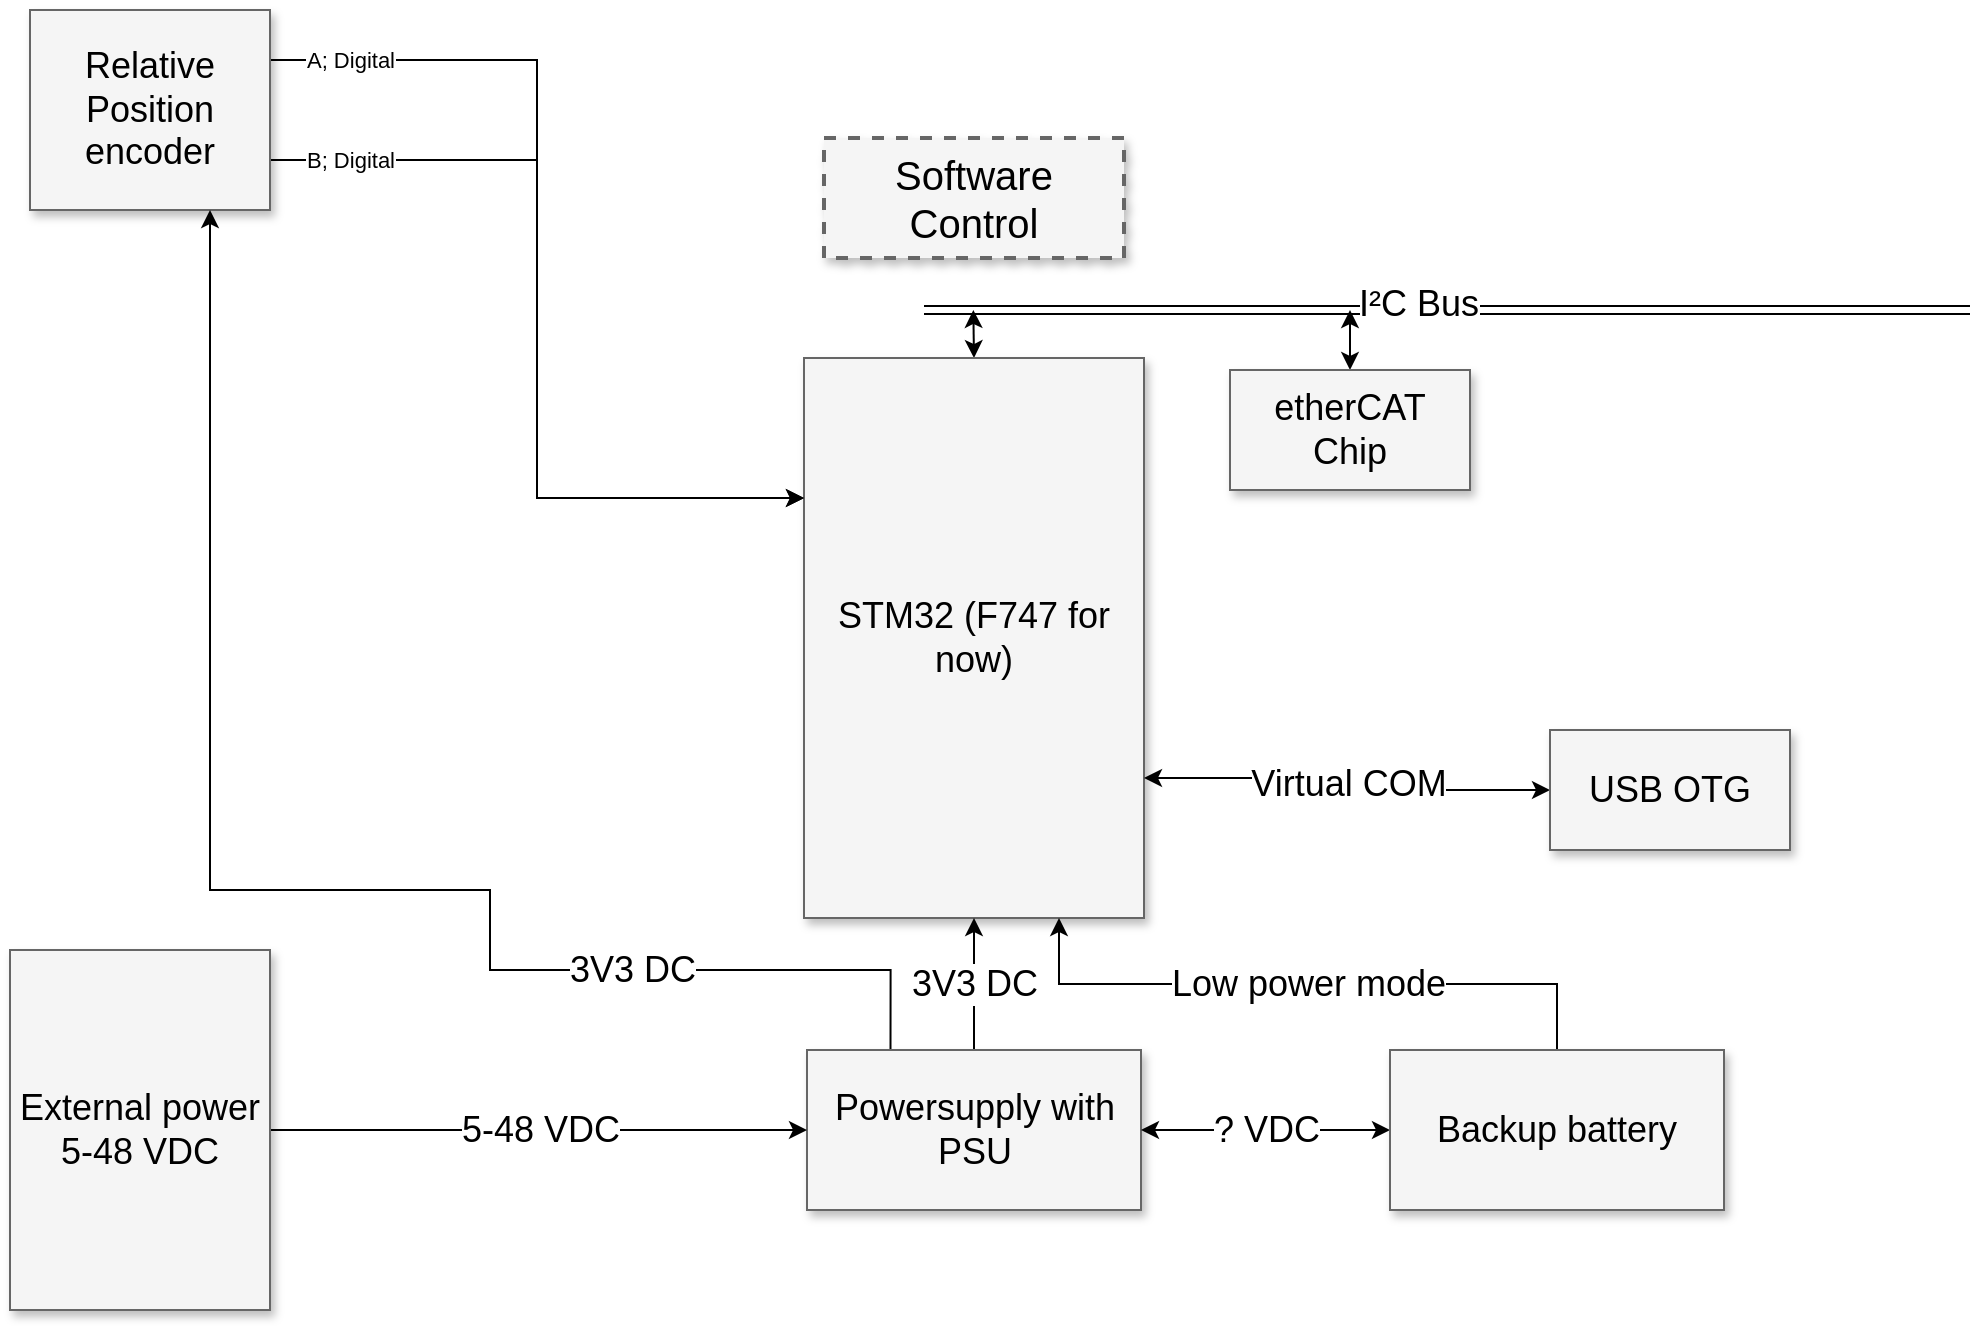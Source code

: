 <mxfile version="14.7.6" type="github">
  <diagram name="Main system" id="90a13364-a465-7bf4-72fc-28e22215d7a0">
    <mxGraphModel dx="1422" dy="790" grid="1" gridSize="10" guides="1" tooltips="1" connect="1" arrows="1" fold="1" page="1" pageScale="1.5" pageWidth="1169" pageHeight="826" background="none" math="0" shadow="0">
      <root>
        <mxCell id="0" style=";html=1;" />
        <mxCell id="1" style=";html=1;" parent="0" />
        <mxCell id="3a17f1ce550125da-1" value="Software Control" style="whiteSpace=wrap;html=1;shadow=1;fontSize=20;fillColor=#f5f5f5;strokeColor=#666666;strokeWidth=2;dashed=1;" parent="1" vertex="1">
          <mxGeometry x="797" y="344" width="150" height="60" as="geometry" />
        </mxCell>
        <mxCell id="dA12gsGNi2PgmM5HZedz-6" style="edgeStyle=orthogonalEdgeStyle;rounded=0;orthogonalLoop=1;jettySize=auto;html=1;exitX=0.5;exitY=0;exitDx=0;exitDy=0;startArrow=classic;startFill=1;" edge="1" parent="1" source="3a17f1ce550125da-2">
          <mxGeometry relative="1" as="geometry">
            <mxPoint x="871.667" y="430" as="targetPoint" />
          </mxGeometry>
        </mxCell>
        <mxCell id="3a17f1ce550125da-2" value="STM32 (F747 for now)" style="whiteSpace=wrap;html=1;shadow=1;fontSize=18;fillColor=#f5f5f5;strokeColor=#666666;" parent="1" vertex="1">
          <mxGeometry x="787" y="454" width="170" height="280" as="geometry" />
        </mxCell>
        <mxCell id="dA12gsGNi2PgmM5HZedz-8" style="edgeStyle=orthogonalEdgeStyle;rounded=0;orthogonalLoop=1;jettySize=auto;html=1;exitX=0.5;exitY=0;exitDx=0;exitDy=0;fontSize=18;startArrow=classic;startFill=1;" edge="1" parent="1" source="3a17f1ce550125da-4">
          <mxGeometry relative="1" as="geometry">
            <mxPoint x="1060" y="430" as="targetPoint" />
          </mxGeometry>
        </mxCell>
        <mxCell id="3a17f1ce550125da-4" value="etherCAT&lt;br&gt;Chip" style="whiteSpace=wrap;html=1;shadow=1;fontSize=18;fillColor=#f5f5f5;strokeColor=#666666;" parent="1" vertex="1">
          <mxGeometry x="1000" y="460" width="120" height="60" as="geometry" />
        </mxCell>
        <mxCell id="dA12gsGNi2PgmM5HZedz-1" value="A; Digital" style="edgeStyle=orthogonalEdgeStyle;rounded=0;orthogonalLoop=1;jettySize=auto;html=1;exitX=1;exitY=0.25;exitDx=0;exitDy=0;entryX=0;entryY=0.25;entryDx=0;entryDy=0;" edge="1" parent="1" source="3a17f1ce550125da-8" target="3a17f1ce550125da-2">
          <mxGeometry x="-0.835" relative="1" as="geometry">
            <mxPoint as="offset" />
          </mxGeometry>
        </mxCell>
        <mxCell id="dA12gsGNi2PgmM5HZedz-2" value="B; Digital" style="edgeStyle=orthogonalEdgeStyle;rounded=0;orthogonalLoop=1;jettySize=auto;html=1;exitX=1;exitY=0.75;exitDx=0;exitDy=0;entryX=0;entryY=0.25;entryDx=0;entryDy=0;" edge="1" parent="1" source="3a17f1ce550125da-8" target="3a17f1ce550125da-2">
          <mxGeometry x="-0.817" relative="1" as="geometry">
            <mxPoint x="580" y="550" as="targetPoint" />
            <mxPoint as="offset" />
          </mxGeometry>
        </mxCell>
        <mxCell id="3a17f1ce550125da-8" value="Relative Position encoder" style="whiteSpace=wrap;html=1;shadow=1;fontSize=18;fillColor=#f5f5f5;strokeColor=#666666;" parent="1" vertex="1">
          <mxGeometry x="400" y="280" width="120" height="100" as="geometry" />
        </mxCell>
        <mxCell id="dA12gsGNi2PgmM5HZedz-4" value="" style="shape=link;html=1;startArrow=classic;startFill=1;" edge="1" parent="1">
          <mxGeometry width="100" relative="1" as="geometry">
            <mxPoint x="847" y="430" as="sourcePoint" />
            <mxPoint x="1370" y="430" as="targetPoint" />
          </mxGeometry>
        </mxCell>
        <mxCell id="dA12gsGNi2PgmM5HZedz-5" value="I²C Bus" style="edgeLabel;html=1;align=center;verticalAlign=middle;resizable=0;points=[];fontSize=18;" vertex="1" connectable="0" parent="dA12gsGNi2PgmM5HZedz-4">
          <mxGeometry x="-0.055" y="3" relative="1" as="geometry">
            <mxPoint as="offset" />
          </mxGeometry>
        </mxCell>
        <mxCell id="dA12gsGNi2PgmM5HZedz-14" value="3V3 DC" style="edgeStyle=orthogonalEdgeStyle;rounded=0;orthogonalLoop=1;jettySize=auto;html=1;exitX=0.5;exitY=0;exitDx=0;exitDy=0;entryX=0.5;entryY=1;entryDx=0;entryDy=0;fontSize=18;startArrow=none;startFill=0;" edge="1" parent="1" source="dA12gsGNi2PgmM5HZedz-10" target="3a17f1ce550125da-2">
          <mxGeometry relative="1" as="geometry" />
        </mxCell>
        <mxCell id="dA12gsGNi2PgmM5HZedz-15" style="edgeStyle=orthogonalEdgeStyle;rounded=0;orthogonalLoop=1;jettySize=auto;html=1;exitX=0.25;exitY=0;exitDx=0;exitDy=0;entryX=0.75;entryY=1;entryDx=0;entryDy=0;fontSize=18;startArrow=none;startFill=0;" edge="1" parent="1" source="dA12gsGNi2PgmM5HZedz-10" target="3a17f1ce550125da-8">
          <mxGeometry relative="1" as="geometry">
            <Array as="points">
              <mxPoint x="830" y="760" />
              <mxPoint x="630" y="760" />
              <mxPoint x="630" y="720" />
              <mxPoint x="490" y="720" />
            </Array>
          </mxGeometry>
        </mxCell>
        <mxCell id="dA12gsGNi2PgmM5HZedz-16" value="3V3 DC" style="edgeLabel;html=1;align=center;verticalAlign=middle;resizable=0;points=[];fontSize=18;" vertex="1" connectable="0" parent="dA12gsGNi2PgmM5HZedz-15">
          <mxGeometry x="-0.554" relative="1" as="geometry">
            <mxPoint as="offset" />
          </mxGeometry>
        </mxCell>
        <mxCell id="dA12gsGNi2PgmM5HZedz-10" value="Powersupply with PSU" style="whiteSpace=wrap;html=1;shadow=1;fontSize=18;fillColor=#f5f5f5;strokeColor=#666666;" vertex="1" parent="1">
          <mxGeometry x="788.5" y="800" width="167" height="80" as="geometry" />
        </mxCell>
        <mxCell id="dA12gsGNi2PgmM5HZedz-13" value="5-48 VDC" style="edgeStyle=orthogonalEdgeStyle;rounded=0;orthogonalLoop=1;jettySize=auto;html=1;exitX=1;exitY=0.5;exitDx=0;exitDy=0;entryX=0;entryY=0.5;entryDx=0;entryDy=0;fontSize=18;startArrow=none;startFill=0;" edge="1" parent="1" source="dA12gsGNi2PgmM5HZedz-12" target="dA12gsGNi2PgmM5HZedz-10">
          <mxGeometry relative="1" as="geometry" />
        </mxCell>
        <mxCell id="dA12gsGNi2PgmM5HZedz-12" value="External power 5-48 VDC" style="whiteSpace=wrap;html=1;shadow=1;fontSize=18;fillColor=#f5f5f5;strokeColor=#666666;" vertex="1" parent="1">
          <mxGeometry x="390" y="750" width="130" height="180" as="geometry" />
        </mxCell>
        <mxCell id="dA12gsGNi2PgmM5HZedz-18" value="? VDC" style="edgeStyle=orthogonalEdgeStyle;rounded=0;orthogonalLoop=1;jettySize=auto;html=1;exitX=0;exitY=0.5;exitDx=0;exitDy=0;entryX=1;entryY=0.5;entryDx=0;entryDy=0;fontSize=18;startArrow=classic;startFill=1;" edge="1" parent="1" source="dA12gsGNi2PgmM5HZedz-17" target="dA12gsGNi2PgmM5HZedz-10">
          <mxGeometry relative="1" as="geometry" />
        </mxCell>
        <mxCell id="dA12gsGNi2PgmM5HZedz-20" value="Low power mode" style="edgeStyle=orthogonalEdgeStyle;rounded=0;orthogonalLoop=1;jettySize=auto;html=1;exitX=0.5;exitY=0;exitDx=0;exitDy=0;entryX=0.75;entryY=1;entryDx=0;entryDy=0;fontSize=18;startArrow=none;startFill=0;" edge="1" parent="1" source="dA12gsGNi2PgmM5HZedz-17" target="3a17f1ce550125da-2">
          <mxGeometry relative="1" as="geometry" />
        </mxCell>
        <mxCell id="dA12gsGNi2PgmM5HZedz-17" value="Backup battery" style="whiteSpace=wrap;html=1;shadow=1;fontSize=18;fillColor=#f5f5f5;strokeColor=#666666;" vertex="1" parent="1">
          <mxGeometry x="1080" y="800" width="167" height="80" as="geometry" />
        </mxCell>
        <mxCell id="dA12gsGNi2PgmM5HZedz-22" value="Virtual COM" style="edgeStyle=orthogonalEdgeStyle;rounded=0;orthogonalLoop=1;jettySize=auto;html=1;exitX=0;exitY=0.5;exitDx=0;exitDy=0;entryX=1;entryY=0.75;entryDx=0;entryDy=0;fontSize=18;startArrow=classic;startFill=1;" edge="1" parent="1" source="dA12gsGNi2PgmM5HZedz-21" target="3a17f1ce550125da-2">
          <mxGeometry relative="1" as="geometry" />
        </mxCell>
        <mxCell id="dA12gsGNi2PgmM5HZedz-21" value="USB OTG" style="whiteSpace=wrap;html=1;shadow=1;fontSize=18;fillColor=#f5f5f5;strokeColor=#666666;" vertex="1" parent="1">
          <mxGeometry x="1160" y="640" width="120" height="60" as="geometry" />
        </mxCell>
      </root>
    </mxGraphModel>
  </diagram>
</mxfile>

